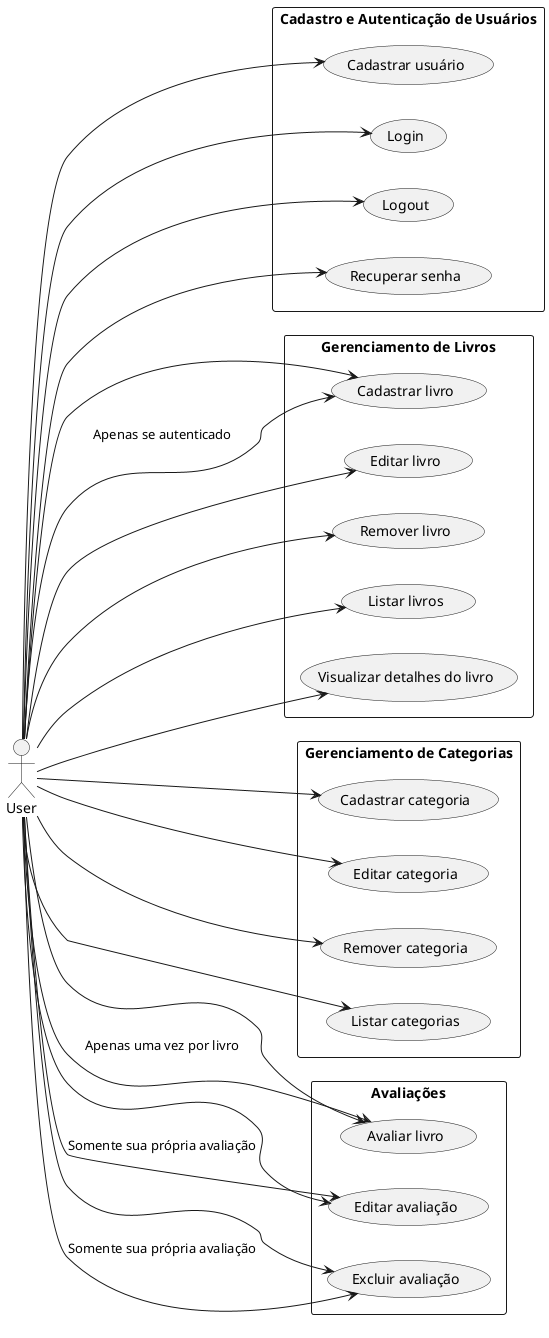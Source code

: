 @startuml casos_de_uso
actor User

left to right direction

rectangle "Cadastro e Autenticação de Usuários" {
  User --> (Cadastrar usuário)
  User --> (Login)
  User --> (Logout)
  User --> (Recuperar senha)
}

rectangle "Gerenciamento de Livros" {
  User --> (Cadastrar livro)
  User --> (Editar livro)
  User --> (Remover livro)
  User --> (Listar livros)
  User --> (Visualizar detalhes do livro)
}

rectangle "Gerenciamento de Categorias" {
  User --> (Cadastrar categoria)
  User --> (Editar categoria)
  User --> (Remover categoria)
  User --> (Listar categorias)
}

rectangle "Avaliações" {
  User --> (Avaliar livro)
  User --> (Editar avaliação)
  User --> (Excluir avaliação)
}

User --> (Cadastrar livro) : "Apenas se autenticado"
User --> (Avaliar livro) : "Apenas uma vez por livro"
User --> (Editar avaliação) : "Somente sua própria avaliação"
User --> (Excluir avaliação) : "Somente sua própria avaliação"

@enduml
